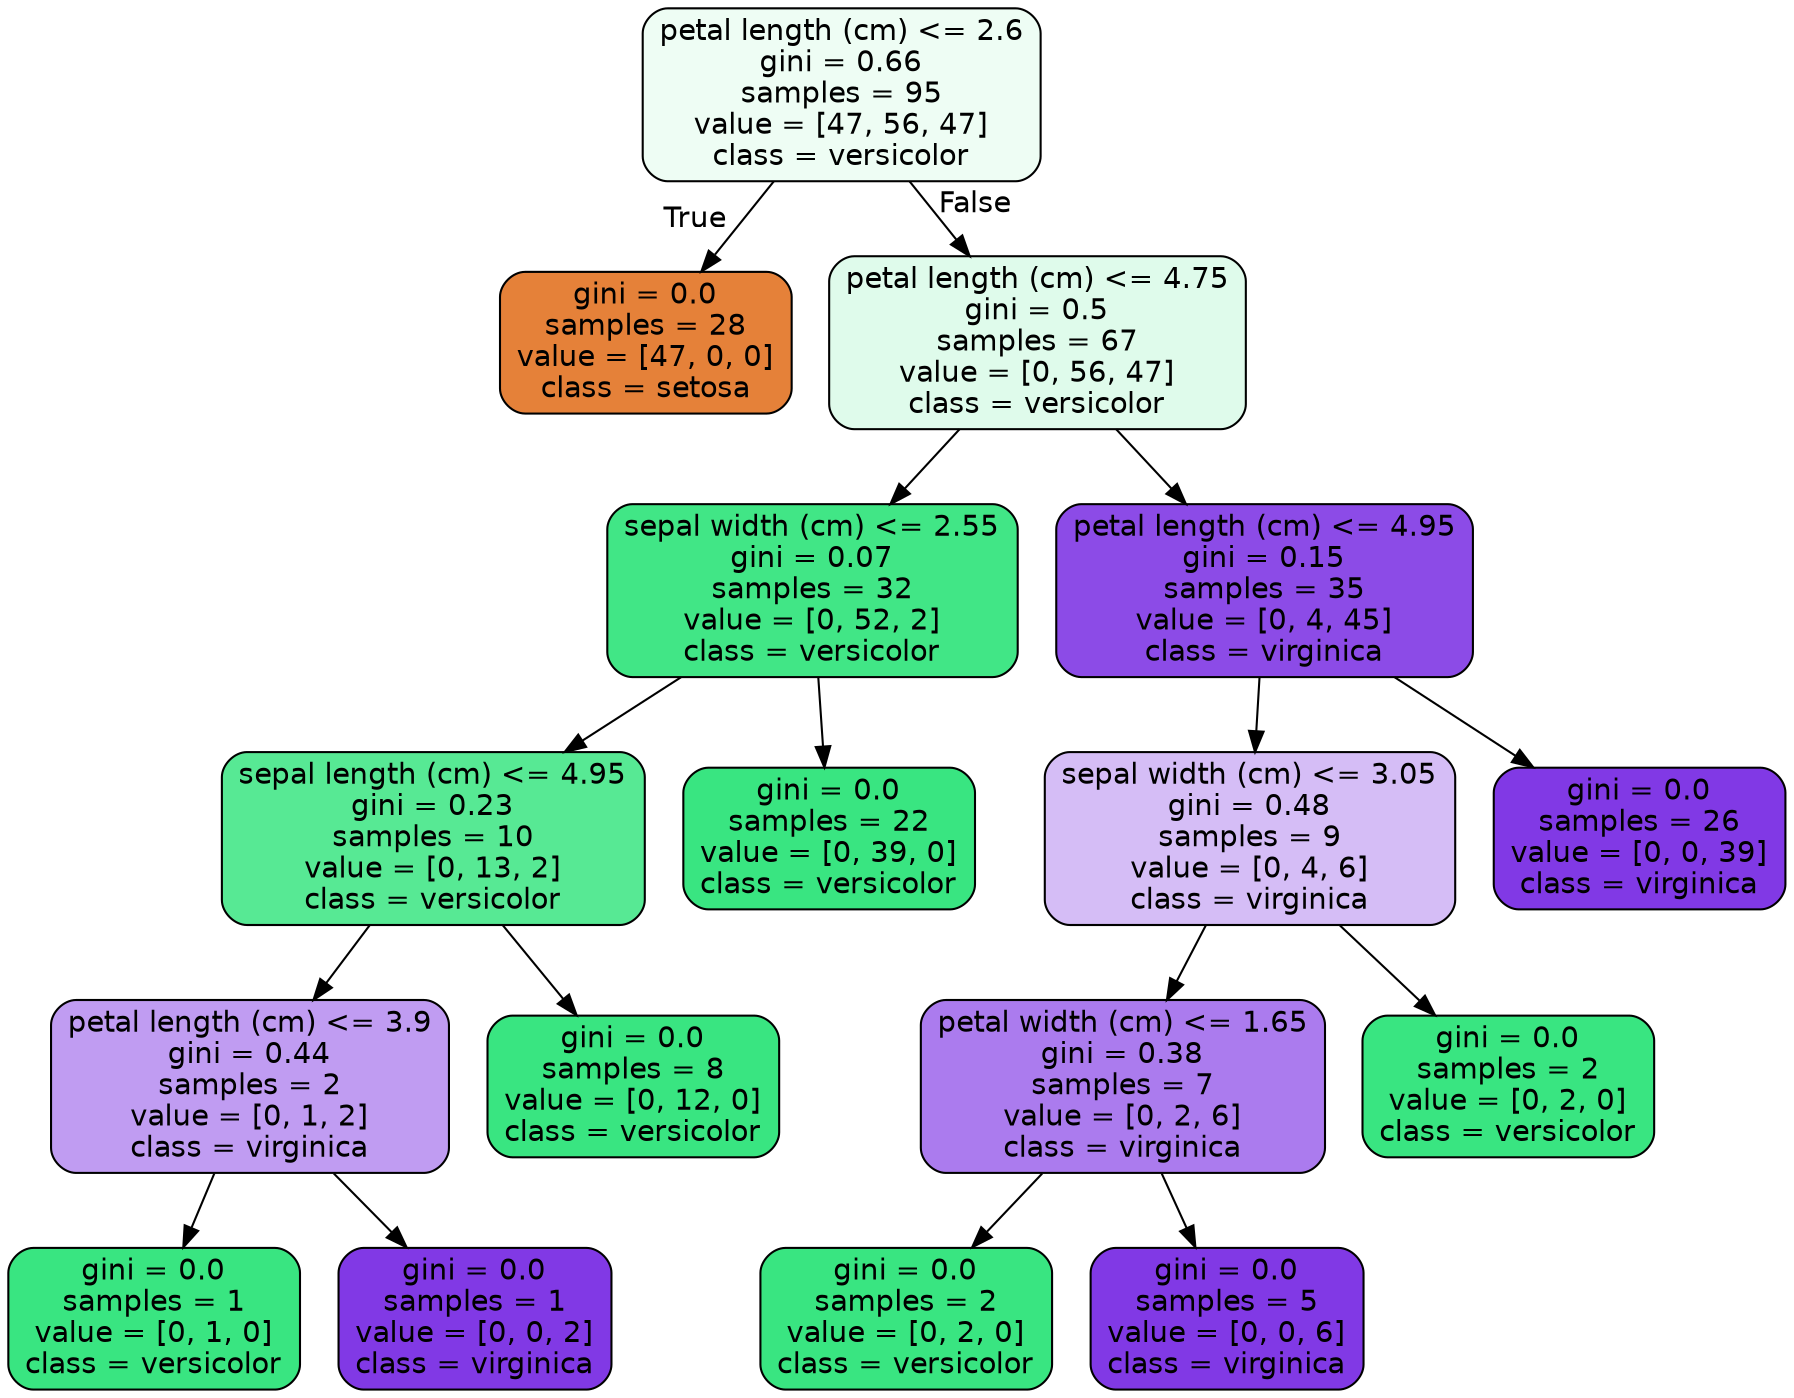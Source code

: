 digraph Tree {
node [shape=box, style="filled, rounded", color="black", fontname=helvetica] ;
edge [fontname=helvetica] ;
0 [label="petal length (cm) <= 2.6\ngini = 0.66\nsamples = 95\nvalue = [47, 56, 47]\nclass = versicolor", fillcolor="#eefdf4"] ;
1 [label="gini = 0.0\nsamples = 28\nvalue = [47, 0, 0]\nclass = setosa", fillcolor="#e58139"] ;
0 -> 1 [labeldistance=2.5, labelangle=45, headlabel="True"] ;
2 [label="petal length (cm) <= 4.75\ngini = 0.5\nsamples = 67\nvalue = [0, 56, 47]\nclass = versicolor", fillcolor="#dffbeb"] ;
0 -> 2 [labeldistance=2.5, labelangle=-45, headlabel="False"] ;
3 [label="sepal width (cm) <= 2.55\ngini = 0.07\nsamples = 32\nvalue = [0, 52, 2]\nclass = versicolor", fillcolor="#41e686"] ;
2 -> 3 ;
4 [label="sepal length (cm) <= 4.95\ngini = 0.23\nsamples = 10\nvalue = [0, 13, 2]\nclass = versicolor", fillcolor="#57e994"] ;
3 -> 4 ;
5 [label="petal length (cm) <= 3.9\ngini = 0.44\nsamples = 2\nvalue = [0, 1, 2]\nclass = virginica", fillcolor="#c09cf2"] ;
4 -> 5 ;
6 [label="gini = 0.0\nsamples = 1\nvalue = [0, 1, 0]\nclass = versicolor", fillcolor="#39e581"] ;
5 -> 6 ;
7 [label="gini = 0.0\nsamples = 1\nvalue = [0, 0, 2]\nclass = virginica", fillcolor="#8139e5"] ;
5 -> 7 ;
8 [label="gini = 0.0\nsamples = 8\nvalue = [0, 12, 0]\nclass = versicolor", fillcolor="#39e581"] ;
4 -> 8 ;
9 [label="gini = 0.0\nsamples = 22\nvalue = [0, 39, 0]\nclass = versicolor", fillcolor="#39e581"] ;
3 -> 9 ;
10 [label="petal length (cm) <= 4.95\ngini = 0.15\nsamples = 35\nvalue = [0, 4, 45]\nclass = virginica", fillcolor="#8c4be7"] ;
2 -> 10 ;
11 [label="sepal width (cm) <= 3.05\ngini = 0.48\nsamples = 9\nvalue = [0, 4, 6]\nclass = virginica", fillcolor="#d5bdf6"] ;
10 -> 11 ;
12 [label="petal width (cm) <= 1.65\ngini = 0.38\nsamples = 7\nvalue = [0, 2, 6]\nclass = virginica", fillcolor="#ab7bee"] ;
11 -> 12 ;
13 [label="gini = 0.0\nsamples = 2\nvalue = [0, 2, 0]\nclass = versicolor", fillcolor="#39e581"] ;
12 -> 13 ;
14 [label="gini = 0.0\nsamples = 5\nvalue = [0, 0, 6]\nclass = virginica", fillcolor="#8139e5"] ;
12 -> 14 ;
15 [label="gini = 0.0\nsamples = 2\nvalue = [0, 2, 0]\nclass = versicolor", fillcolor="#39e581"] ;
11 -> 15 ;
16 [label="gini = 0.0\nsamples = 26\nvalue = [0, 0, 39]\nclass = virginica", fillcolor="#8139e5"] ;
10 -> 16 ;
}